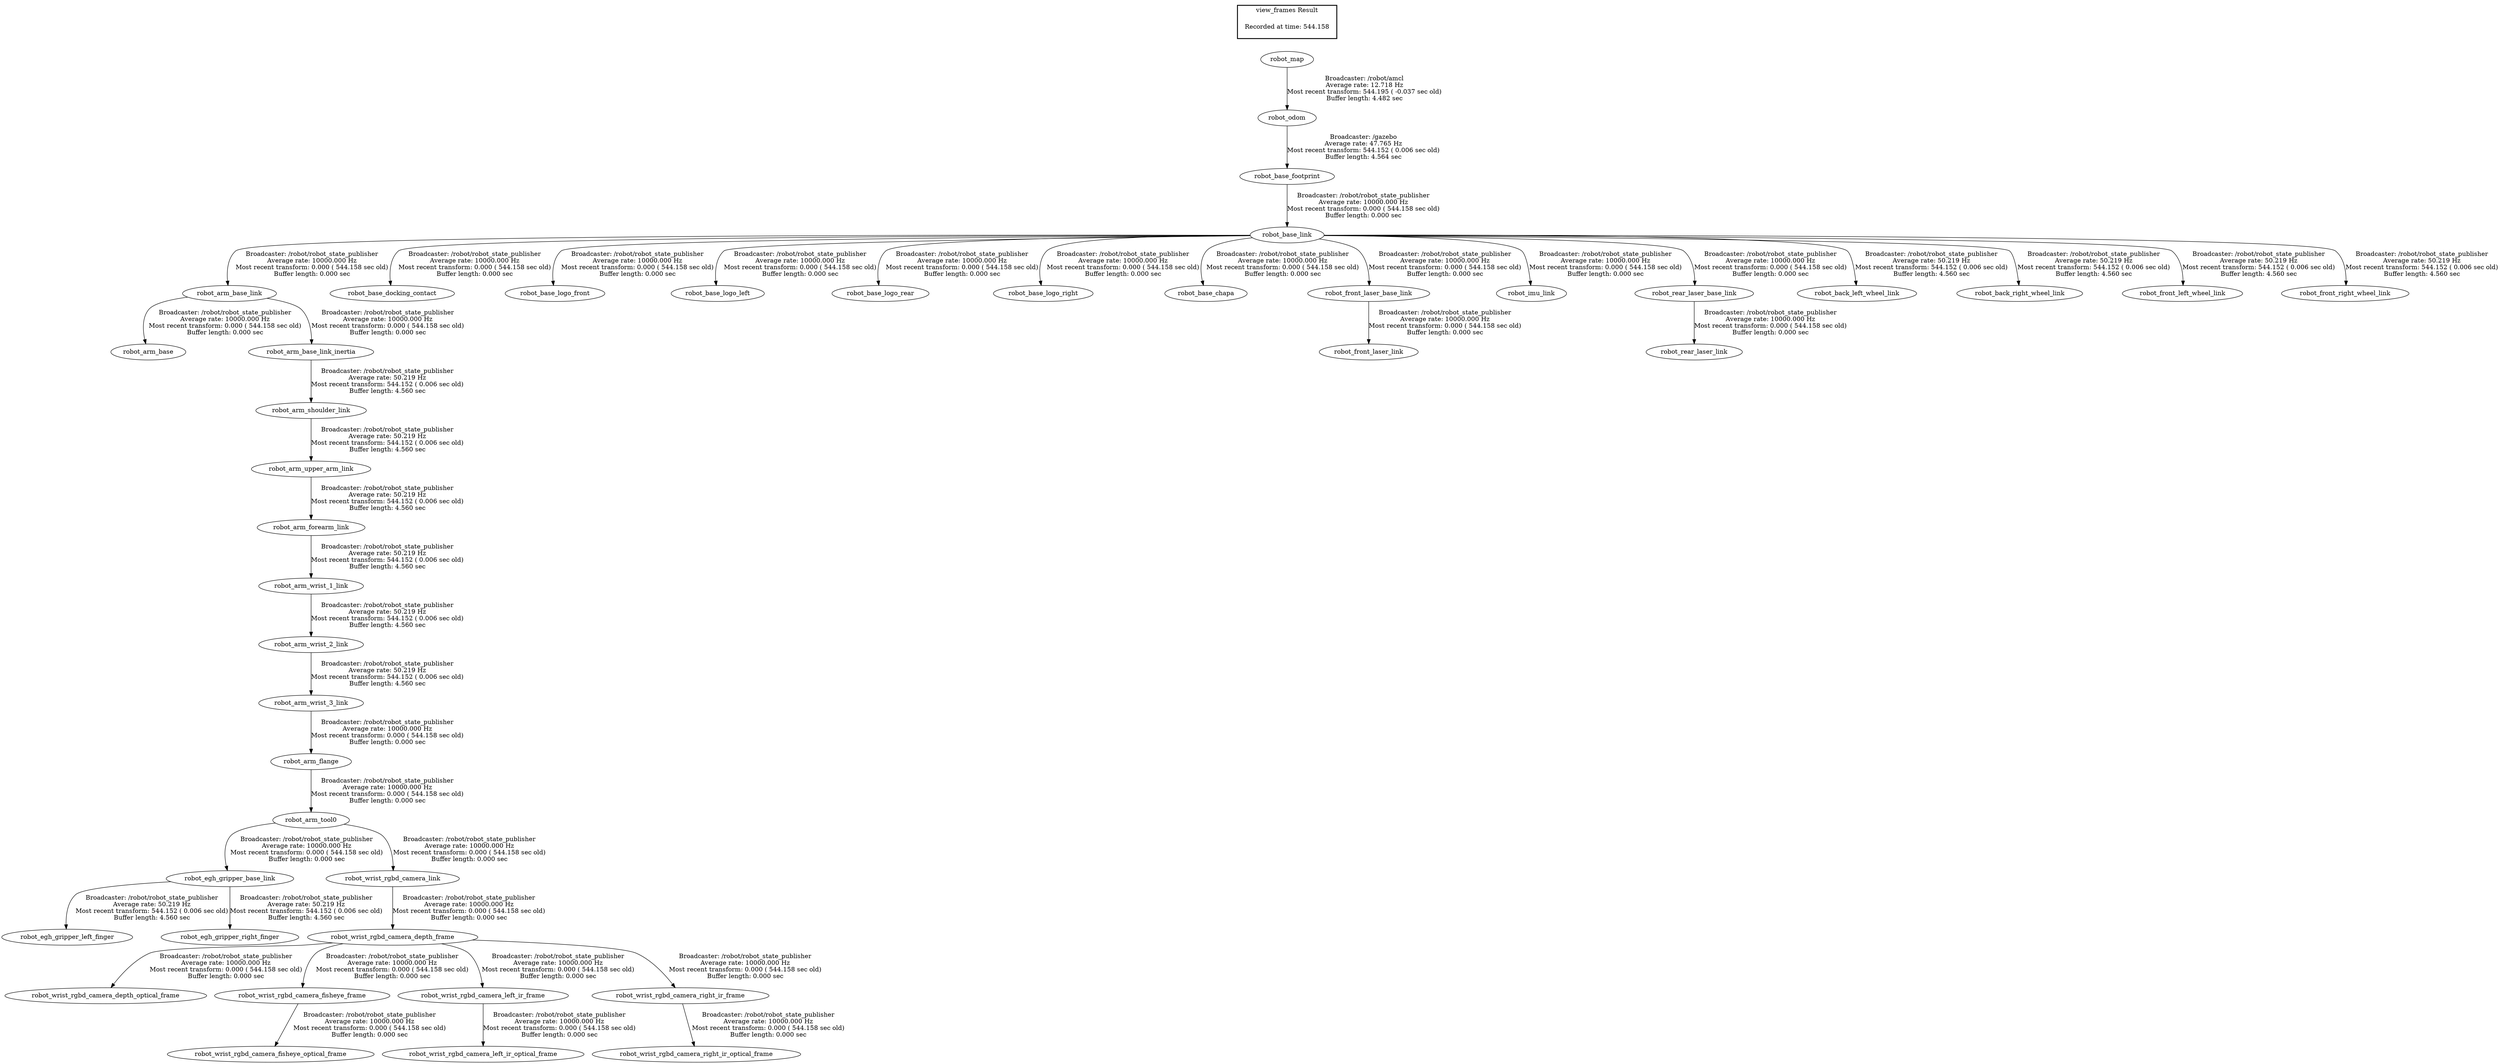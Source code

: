 digraph G {
"robot_base_link" -> "robot_arm_base_link"[label="Broadcaster: /robot/robot_state_publisher\nAverage rate: 10000.000 Hz\nMost recent transform: 0.000 ( 544.158 sec old)\nBuffer length: 0.000 sec\n"];
"robot_base_footprint" -> "robot_base_link"[label="Broadcaster: /robot/robot_state_publisher\nAverage rate: 10000.000 Hz\nMost recent transform: 0.000 ( 544.158 sec old)\nBuffer length: 0.000 sec\n"];
"robot_arm_base_link" -> "robot_arm_base"[label="Broadcaster: /robot/robot_state_publisher\nAverage rate: 10000.000 Hz\nMost recent transform: 0.000 ( 544.158 sec old)\nBuffer length: 0.000 sec\n"];
"robot_arm_base_link" -> "robot_arm_base_link_inertia"[label="Broadcaster: /robot/robot_state_publisher\nAverage rate: 10000.000 Hz\nMost recent transform: 0.000 ( 544.158 sec old)\nBuffer length: 0.000 sec\n"];
"robot_arm_flange" -> "robot_arm_tool0"[label="Broadcaster: /robot/robot_state_publisher\nAverage rate: 10000.000 Hz\nMost recent transform: 0.000 ( 544.158 sec old)\nBuffer length: 0.000 sec\n"];
"robot_arm_wrist_3_link" -> "robot_arm_flange"[label="Broadcaster: /robot/robot_state_publisher\nAverage rate: 10000.000 Hz\nMost recent transform: 0.000 ( 544.158 sec old)\nBuffer length: 0.000 sec\n"];
"robot_arm_wrist_2_link" -> "robot_arm_wrist_3_link"[label="Broadcaster: /robot/robot_state_publisher\nAverage rate: 50.219 Hz\nMost recent transform: 544.152 ( 0.006 sec old)\nBuffer length: 4.560 sec\n"];
"robot_base_link" -> "robot_base_docking_contact"[label="Broadcaster: /robot/robot_state_publisher\nAverage rate: 10000.000 Hz\nMost recent transform: 0.000 ( 544.158 sec old)\nBuffer length: 0.000 sec\n"];
"robot_odom" -> "robot_base_footprint"[label="Broadcaster: /gazebo\nAverage rate: 47.765 Hz\nMost recent transform: 544.152 ( 0.006 sec old)\nBuffer length: 4.564 sec\n"];
"robot_base_link" -> "robot_base_logo_front"[label="Broadcaster: /robot/robot_state_publisher\nAverage rate: 10000.000 Hz\nMost recent transform: 0.000 ( 544.158 sec old)\nBuffer length: 0.000 sec\n"];
"robot_base_link" -> "robot_base_logo_left"[label="Broadcaster: /robot/robot_state_publisher\nAverage rate: 10000.000 Hz\nMost recent transform: 0.000 ( 544.158 sec old)\nBuffer length: 0.000 sec\n"];
"robot_base_link" -> "robot_base_logo_rear"[label="Broadcaster: /robot/robot_state_publisher\nAverage rate: 10000.000 Hz\nMost recent transform: 0.000 ( 544.158 sec old)\nBuffer length: 0.000 sec\n"];
"robot_base_link" -> "robot_base_logo_right"[label="Broadcaster: /robot/robot_state_publisher\nAverage rate: 10000.000 Hz\nMost recent transform: 0.000 ( 544.158 sec old)\nBuffer length: 0.000 sec\n"];
"robot_base_link" -> "robot_base_chapa"[label="Broadcaster: /robot/robot_state_publisher\nAverage rate: 10000.000 Hz\nMost recent transform: 0.000 ( 544.158 sec old)\nBuffer length: 0.000 sec\n"];
"robot_arm_tool0" -> "robot_egh_gripper_base_link"[label="Broadcaster: /robot/robot_state_publisher\nAverage rate: 10000.000 Hz\nMost recent transform: 0.000 ( 544.158 sec old)\nBuffer length: 0.000 sec\n"];
"robot_base_link" -> "robot_front_laser_base_link"[label="Broadcaster: /robot/robot_state_publisher\nAverage rate: 10000.000 Hz\nMost recent transform: 0.000 ( 544.158 sec old)\nBuffer length: 0.000 sec\n"];
"robot_front_laser_base_link" -> "robot_front_laser_link"[label="Broadcaster: /robot/robot_state_publisher\nAverage rate: 10000.000 Hz\nMost recent transform: 0.000 ( 544.158 sec old)\nBuffer length: 0.000 sec\n"];
"robot_base_link" -> "robot_imu_link"[label="Broadcaster: /robot/robot_state_publisher\nAverage rate: 10000.000 Hz\nMost recent transform: 0.000 ( 544.158 sec old)\nBuffer length: 0.000 sec\n"];
"robot_base_link" -> "robot_rear_laser_base_link"[label="Broadcaster: /robot/robot_state_publisher\nAverage rate: 10000.000 Hz\nMost recent transform: 0.000 ( 544.158 sec old)\nBuffer length: 0.000 sec\n"];
"robot_rear_laser_base_link" -> "robot_rear_laser_link"[label="Broadcaster: /robot/robot_state_publisher\nAverage rate: 10000.000 Hz\nMost recent transform: 0.000 ( 544.158 sec old)\nBuffer length: 0.000 sec\n"];
"robot_map" -> "robot_odom"[label="Broadcaster: /robot/amcl\nAverage rate: 12.718 Hz\nMost recent transform: 544.195 ( -0.037 sec old)\nBuffer length: 4.482 sec\n"];
"robot_wrist_rgbd_camera_link" -> "robot_wrist_rgbd_camera_depth_frame"[label="Broadcaster: /robot/robot_state_publisher\nAverage rate: 10000.000 Hz\nMost recent transform: 0.000 ( 544.158 sec old)\nBuffer length: 0.000 sec\n"];
"robot_arm_tool0" -> "robot_wrist_rgbd_camera_link"[label="Broadcaster: /robot/robot_state_publisher\nAverage rate: 10000.000 Hz\nMost recent transform: 0.000 ( 544.158 sec old)\nBuffer length: 0.000 sec\n"];
"robot_wrist_rgbd_camera_depth_frame" -> "robot_wrist_rgbd_camera_depth_optical_frame"[label="Broadcaster: /robot/robot_state_publisher\nAverage rate: 10000.000 Hz\nMost recent transform: 0.000 ( 544.158 sec old)\nBuffer length: 0.000 sec\n"];
"robot_wrist_rgbd_camera_depth_frame" -> "robot_wrist_rgbd_camera_fisheye_frame"[label="Broadcaster: /robot/robot_state_publisher\nAverage rate: 10000.000 Hz\nMost recent transform: 0.000 ( 544.158 sec old)\nBuffer length: 0.000 sec\n"];
"robot_wrist_rgbd_camera_fisheye_frame" -> "robot_wrist_rgbd_camera_fisheye_optical_frame"[label="Broadcaster: /robot/robot_state_publisher\nAverage rate: 10000.000 Hz\nMost recent transform: 0.000 ( 544.158 sec old)\nBuffer length: 0.000 sec\n"];
"robot_wrist_rgbd_camera_depth_frame" -> "robot_wrist_rgbd_camera_left_ir_frame"[label="Broadcaster: /robot/robot_state_publisher\nAverage rate: 10000.000 Hz\nMost recent transform: 0.000 ( 544.158 sec old)\nBuffer length: 0.000 sec\n"];
"robot_wrist_rgbd_camera_left_ir_frame" -> "robot_wrist_rgbd_camera_left_ir_optical_frame"[label="Broadcaster: /robot/robot_state_publisher\nAverage rate: 10000.000 Hz\nMost recent transform: 0.000 ( 544.158 sec old)\nBuffer length: 0.000 sec\n"];
"robot_wrist_rgbd_camera_depth_frame" -> "robot_wrist_rgbd_camera_right_ir_frame"[label="Broadcaster: /robot/robot_state_publisher\nAverage rate: 10000.000 Hz\nMost recent transform: 0.000 ( 544.158 sec old)\nBuffer length: 0.000 sec\n"];
"robot_wrist_rgbd_camera_right_ir_frame" -> "robot_wrist_rgbd_camera_right_ir_optical_frame"[label="Broadcaster: /robot/robot_state_publisher\nAverage rate: 10000.000 Hz\nMost recent transform: 0.000 ( 544.158 sec old)\nBuffer length: 0.000 sec\n"];
"robot_arm_upper_arm_link" -> "robot_arm_forearm_link"[label="Broadcaster: /robot/robot_state_publisher\nAverage rate: 50.219 Hz\nMost recent transform: 544.152 ( 0.006 sec old)\nBuffer length: 4.560 sec\n"];
"robot_arm_shoulder_link" -> "robot_arm_upper_arm_link"[label="Broadcaster: /robot/robot_state_publisher\nAverage rate: 50.219 Hz\nMost recent transform: 544.152 ( 0.006 sec old)\nBuffer length: 4.560 sec\n"];
"robot_arm_base_link_inertia" -> "robot_arm_shoulder_link"[label="Broadcaster: /robot/robot_state_publisher\nAverage rate: 50.219 Hz\nMost recent transform: 544.152 ( 0.006 sec old)\nBuffer length: 4.560 sec\n"];
"robot_arm_forearm_link" -> "robot_arm_wrist_1_link"[label="Broadcaster: /robot/robot_state_publisher\nAverage rate: 50.219 Hz\nMost recent transform: 544.152 ( 0.006 sec old)\nBuffer length: 4.560 sec\n"];
"robot_arm_wrist_1_link" -> "robot_arm_wrist_2_link"[label="Broadcaster: /robot/robot_state_publisher\nAverage rate: 50.219 Hz\nMost recent transform: 544.152 ( 0.006 sec old)\nBuffer length: 4.560 sec\n"];
"robot_base_link" -> "robot_back_left_wheel_link"[label="Broadcaster: /robot/robot_state_publisher\nAverage rate: 50.219 Hz\nMost recent transform: 544.152 ( 0.006 sec old)\nBuffer length: 4.560 sec\n"];
"robot_base_link" -> "robot_back_right_wheel_link"[label="Broadcaster: /robot/robot_state_publisher\nAverage rate: 50.219 Hz\nMost recent transform: 544.152 ( 0.006 sec old)\nBuffer length: 4.560 sec\n"];
"robot_egh_gripper_base_link" -> "robot_egh_gripper_left_finger"[label="Broadcaster: /robot/robot_state_publisher\nAverage rate: 50.219 Hz\nMost recent transform: 544.152 ( 0.006 sec old)\nBuffer length: 4.560 sec\n"];
"robot_egh_gripper_base_link" -> "robot_egh_gripper_right_finger"[label="Broadcaster: /robot/robot_state_publisher\nAverage rate: 50.219 Hz\nMost recent transform: 544.152 ( 0.006 sec old)\nBuffer length: 4.560 sec\n"];
"robot_base_link" -> "robot_front_left_wheel_link"[label="Broadcaster: /robot/robot_state_publisher\nAverage rate: 50.219 Hz\nMost recent transform: 544.152 ( 0.006 sec old)\nBuffer length: 4.560 sec\n"];
"robot_base_link" -> "robot_front_right_wheel_link"[label="Broadcaster: /robot/robot_state_publisher\nAverage rate: 50.219 Hz\nMost recent transform: 544.152 ( 0.006 sec old)\nBuffer length: 4.560 sec\n"];
edge [style=invis];
 subgraph cluster_legend { style=bold; color=black; label ="view_frames Result";
"Recorded at time: 544.158"[ shape=plaintext ] ;
 }->"robot_map";
}